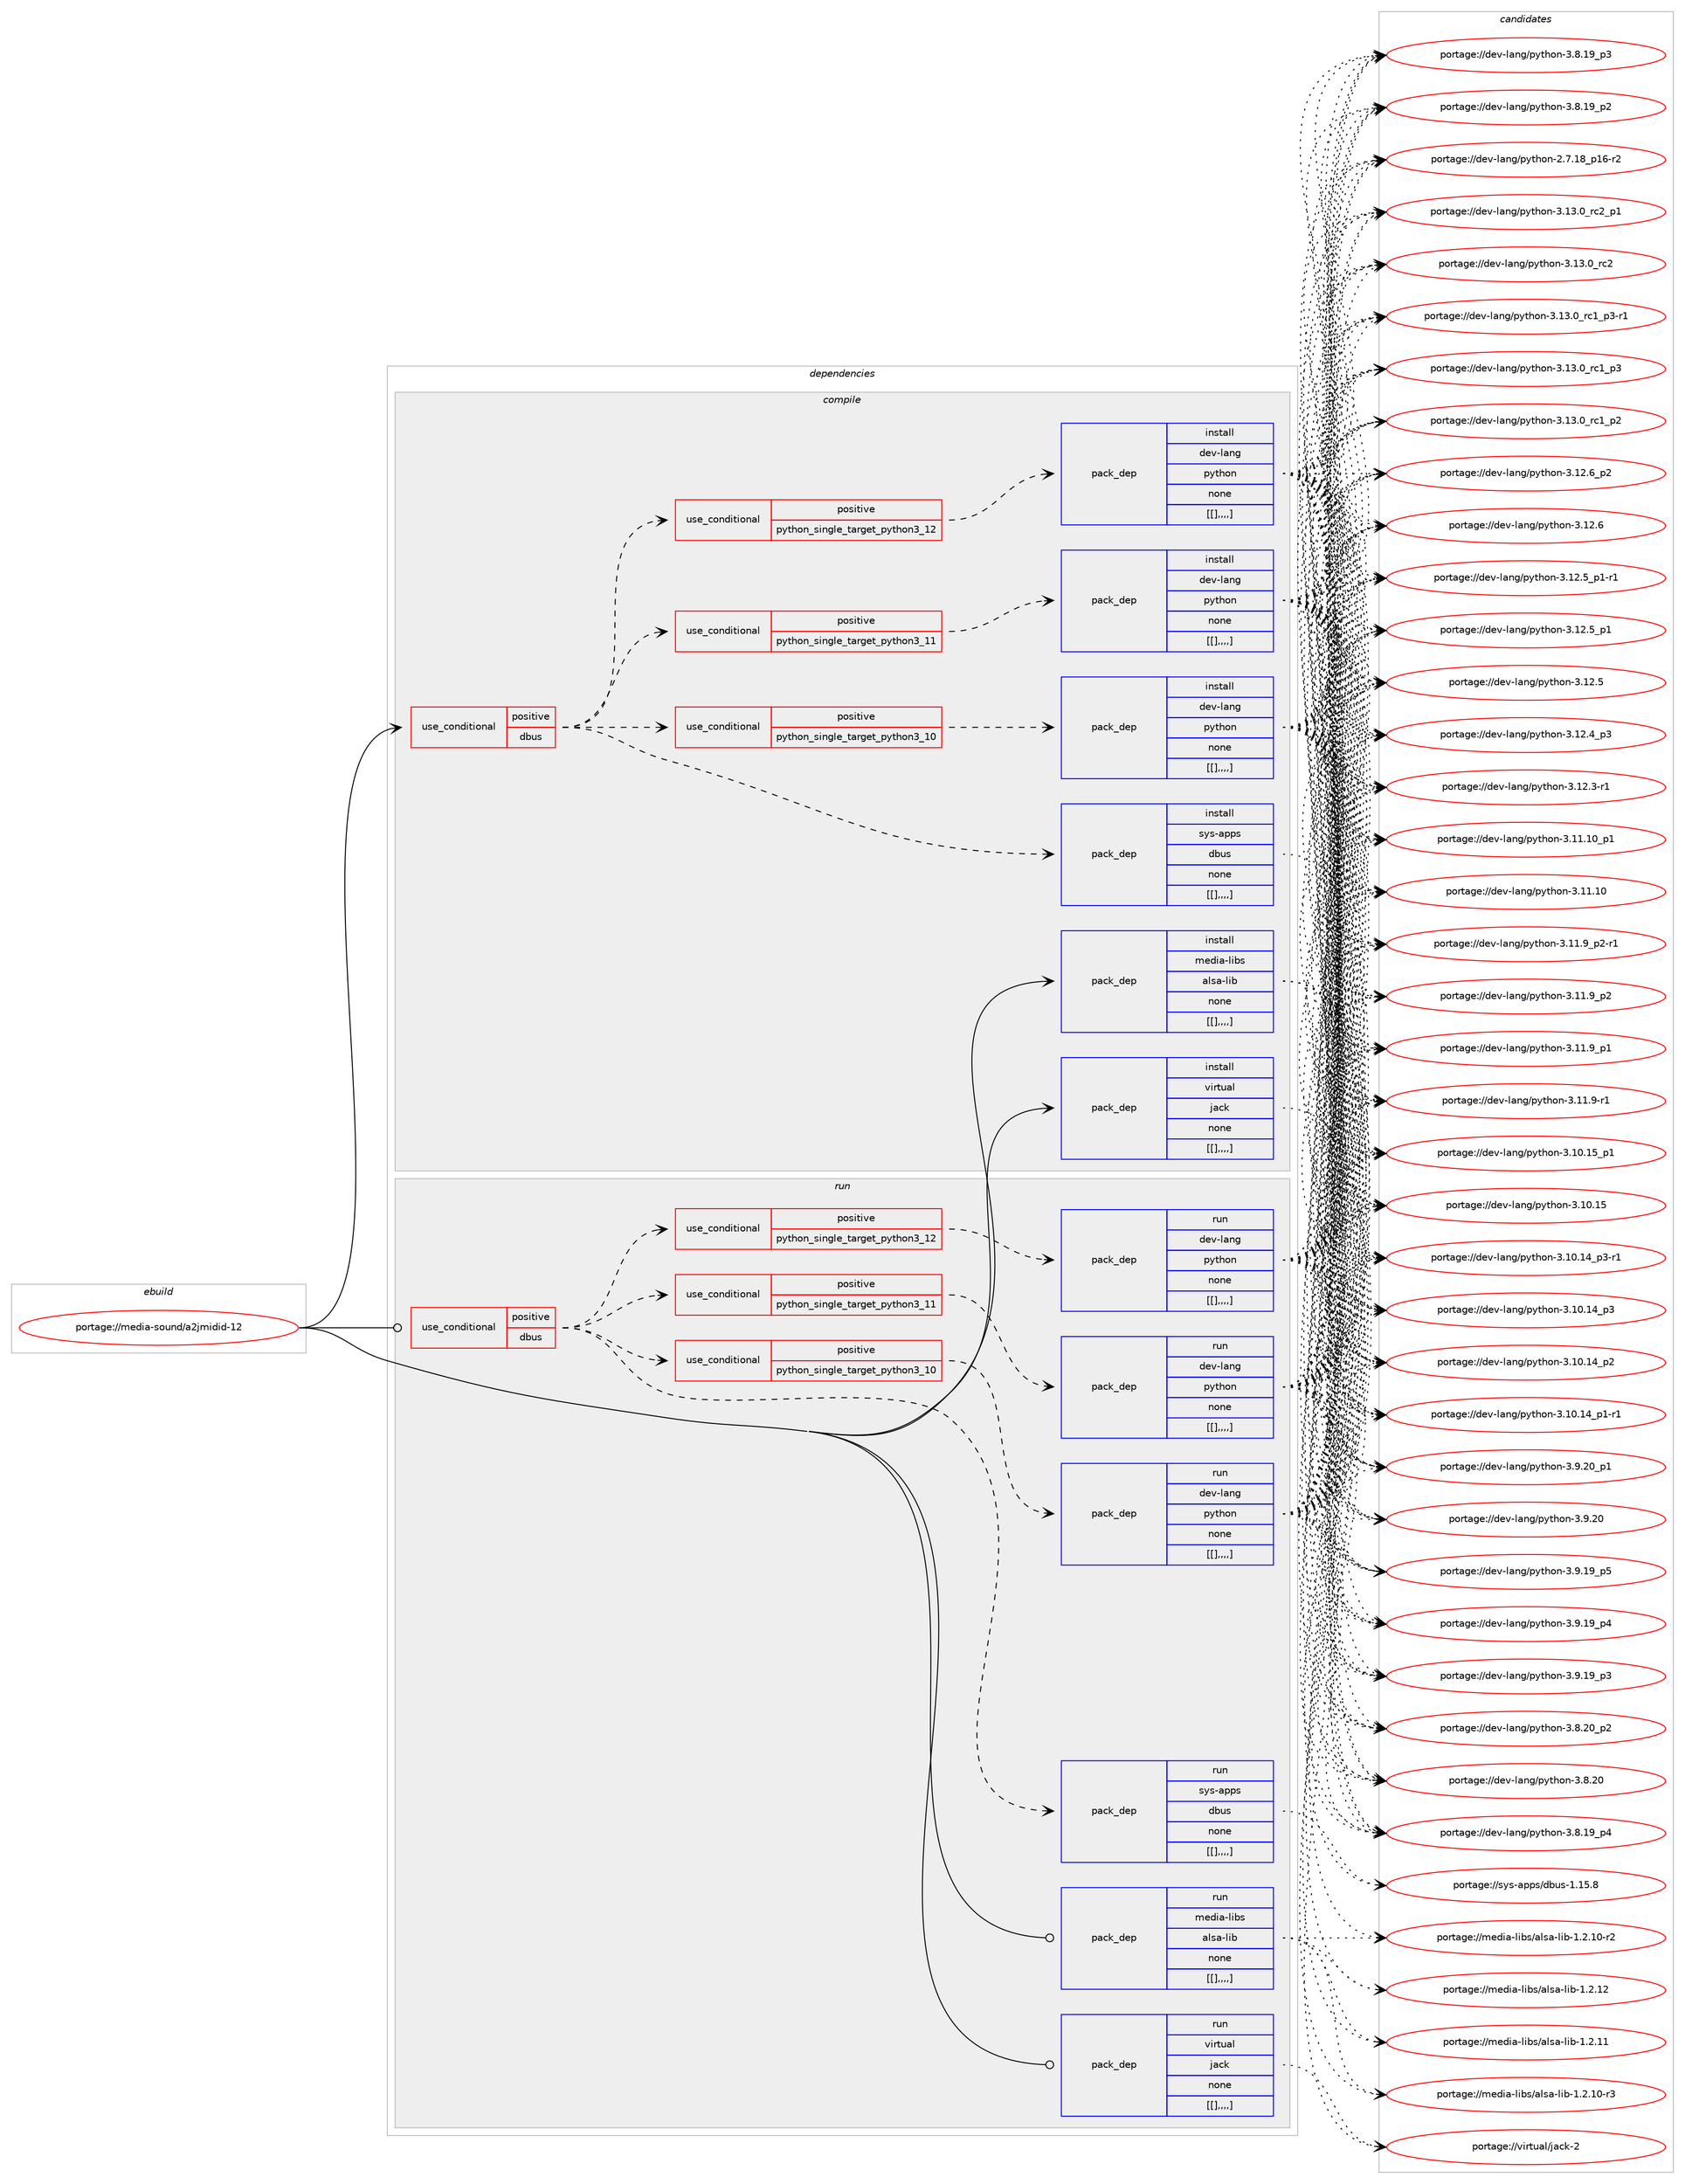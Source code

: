 digraph prolog {

# *************
# Graph options
# *************

newrank=true;
concentrate=true;
compound=true;
graph [rankdir=LR,fontname=Helvetica,fontsize=10,ranksep=1.5];#, ranksep=2.5, nodesep=0.2];
edge  [arrowhead=vee];
node  [fontname=Helvetica,fontsize=10];

# **********
# The ebuild
# **********

subgraph cluster_leftcol {
color=gray;
label=<<i>ebuild</i>>;
id [label="portage://media-sound/a2jmidid-12", color=red, width=4, href="../media-sound/a2jmidid-12.svg"];
}

# ****************
# The dependencies
# ****************

subgraph cluster_midcol {
color=gray;
label=<<i>dependencies</i>>;
subgraph cluster_compile {
fillcolor="#eeeeee";
style=filled;
label=<<i>compile</i>>;
subgraph cond82493 {
dependency321956 [label=<<TABLE BORDER="0" CELLBORDER="1" CELLSPACING="0" CELLPADDING="4"><TR><TD ROWSPAN="3" CELLPADDING="10">use_conditional</TD></TR><TR><TD>positive</TD></TR><TR><TD>dbus</TD></TR></TABLE>>, shape=none, color=red];
subgraph pack236998 {
dependency321957 [label=<<TABLE BORDER="0" CELLBORDER="1" CELLSPACING="0" CELLPADDING="4" WIDTH="220"><TR><TD ROWSPAN="6" CELLPADDING="30">pack_dep</TD></TR><TR><TD WIDTH="110">install</TD></TR><TR><TD>sys-apps</TD></TR><TR><TD>dbus</TD></TR><TR><TD>none</TD></TR><TR><TD>[[],,,,]</TD></TR></TABLE>>, shape=none, color=blue];
}
dependency321956:e -> dependency321957:w [weight=20,style="dashed",arrowhead="vee"];
subgraph cond82494 {
dependency321958 [label=<<TABLE BORDER="0" CELLBORDER="1" CELLSPACING="0" CELLPADDING="4"><TR><TD ROWSPAN="3" CELLPADDING="10">use_conditional</TD></TR><TR><TD>positive</TD></TR><TR><TD>python_single_target_python3_10</TD></TR></TABLE>>, shape=none, color=red];
subgraph pack236999 {
dependency321959 [label=<<TABLE BORDER="0" CELLBORDER="1" CELLSPACING="0" CELLPADDING="4" WIDTH="220"><TR><TD ROWSPAN="6" CELLPADDING="30">pack_dep</TD></TR><TR><TD WIDTH="110">install</TD></TR><TR><TD>dev-lang</TD></TR><TR><TD>python</TD></TR><TR><TD>none</TD></TR><TR><TD>[[],,,,]</TD></TR></TABLE>>, shape=none, color=blue];
}
dependency321958:e -> dependency321959:w [weight=20,style="dashed",arrowhead="vee"];
}
dependency321956:e -> dependency321958:w [weight=20,style="dashed",arrowhead="vee"];
subgraph cond82495 {
dependency321960 [label=<<TABLE BORDER="0" CELLBORDER="1" CELLSPACING="0" CELLPADDING="4"><TR><TD ROWSPAN="3" CELLPADDING="10">use_conditional</TD></TR><TR><TD>positive</TD></TR><TR><TD>python_single_target_python3_11</TD></TR></TABLE>>, shape=none, color=red];
subgraph pack237000 {
dependency321961 [label=<<TABLE BORDER="0" CELLBORDER="1" CELLSPACING="0" CELLPADDING="4" WIDTH="220"><TR><TD ROWSPAN="6" CELLPADDING="30">pack_dep</TD></TR><TR><TD WIDTH="110">install</TD></TR><TR><TD>dev-lang</TD></TR><TR><TD>python</TD></TR><TR><TD>none</TD></TR><TR><TD>[[],,,,]</TD></TR></TABLE>>, shape=none, color=blue];
}
dependency321960:e -> dependency321961:w [weight=20,style="dashed",arrowhead="vee"];
}
dependency321956:e -> dependency321960:w [weight=20,style="dashed",arrowhead="vee"];
subgraph cond82496 {
dependency321962 [label=<<TABLE BORDER="0" CELLBORDER="1" CELLSPACING="0" CELLPADDING="4"><TR><TD ROWSPAN="3" CELLPADDING="10">use_conditional</TD></TR><TR><TD>positive</TD></TR><TR><TD>python_single_target_python3_12</TD></TR></TABLE>>, shape=none, color=red];
subgraph pack237001 {
dependency321963 [label=<<TABLE BORDER="0" CELLBORDER="1" CELLSPACING="0" CELLPADDING="4" WIDTH="220"><TR><TD ROWSPAN="6" CELLPADDING="30">pack_dep</TD></TR><TR><TD WIDTH="110">install</TD></TR><TR><TD>dev-lang</TD></TR><TR><TD>python</TD></TR><TR><TD>none</TD></TR><TR><TD>[[],,,,]</TD></TR></TABLE>>, shape=none, color=blue];
}
dependency321962:e -> dependency321963:w [weight=20,style="dashed",arrowhead="vee"];
}
dependency321956:e -> dependency321962:w [weight=20,style="dashed",arrowhead="vee"];
}
id:e -> dependency321956:w [weight=20,style="solid",arrowhead="vee"];
subgraph pack237002 {
dependency321964 [label=<<TABLE BORDER="0" CELLBORDER="1" CELLSPACING="0" CELLPADDING="4" WIDTH="220"><TR><TD ROWSPAN="6" CELLPADDING="30">pack_dep</TD></TR><TR><TD WIDTH="110">install</TD></TR><TR><TD>media-libs</TD></TR><TR><TD>alsa-lib</TD></TR><TR><TD>none</TD></TR><TR><TD>[[],,,,]</TD></TR></TABLE>>, shape=none, color=blue];
}
id:e -> dependency321964:w [weight=20,style="solid",arrowhead="vee"];
subgraph pack237003 {
dependency321965 [label=<<TABLE BORDER="0" CELLBORDER="1" CELLSPACING="0" CELLPADDING="4" WIDTH="220"><TR><TD ROWSPAN="6" CELLPADDING="30">pack_dep</TD></TR><TR><TD WIDTH="110">install</TD></TR><TR><TD>virtual</TD></TR><TR><TD>jack</TD></TR><TR><TD>none</TD></TR><TR><TD>[[],,,,]</TD></TR></TABLE>>, shape=none, color=blue];
}
id:e -> dependency321965:w [weight=20,style="solid",arrowhead="vee"];
}
subgraph cluster_compileandrun {
fillcolor="#eeeeee";
style=filled;
label=<<i>compile and run</i>>;
}
subgraph cluster_run {
fillcolor="#eeeeee";
style=filled;
label=<<i>run</i>>;
subgraph cond82497 {
dependency321966 [label=<<TABLE BORDER="0" CELLBORDER="1" CELLSPACING="0" CELLPADDING="4"><TR><TD ROWSPAN="3" CELLPADDING="10">use_conditional</TD></TR><TR><TD>positive</TD></TR><TR><TD>dbus</TD></TR></TABLE>>, shape=none, color=red];
subgraph pack237004 {
dependency321967 [label=<<TABLE BORDER="0" CELLBORDER="1" CELLSPACING="0" CELLPADDING="4" WIDTH="220"><TR><TD ROWSPAN="6" CELLPADDING="30">pack_dep</TD></TR><TR><TD WIDTH="110">run</TD></TR><TR><TD>sys-apps</TD></TR><TR><TD>dbus</TD></TR><TR><TD>none</TD></TR><TR><TD>[[],,,,]</TD></TR></TABLE>>, shape=none, color=blue];
}
dependency321966:e -> dependency321967:w [weight=20,style="dashed",arrowhead="vee"];
subgraph cond82498 {
dependency321968 [label=<<TABLE BORDER="0" CELLBORDER="1" CELLSPACING="0" CELLPADDING="4"><TR><TD ROWSPAN="3" CELLPADDING="10">use_conditional</TD></TR><TR><TD>positive</TD></TR><TR><TD>python_single_target_python3_10</TD></TR></TABLE>>, shape=none, color=red];
subgraph pack237005 {
dependency321969 [label=<<TABLE BORDER="0" CELLBORDER="1" CELLSPACING="0" CELLPADDING="4" WIDTH="220"><TR><TD ROWSPAN="6" CELLPADDING="30">pack_dep</TD></TR><TR><TD WIDTH="110">run</TD></TR><TR><TD>dev-lang</TD></TR><TR><TD>python</TD></TR><TR><TD>none</TD></TR><TR><TD>[[],,,,]</TD></TR></TABLE>>, shape=none, color=blue];
}
dependency321968:e -> dependency321969:w [weight=20,style="dashed",arrowhead="vee"];
}
dependency321966:e -> dependency321968:w [weight=20,style="dashed",arrowhead="vee"];
subgraph cond82499 {
dependency321970 [label=<<TABLE BORDER="0" CELLBORDER="1" CELLSPACING="0" CELLPADDING="4"><TR><TD ROWSPAN="3" CELLPADDING="10">use_conditional</TD></TR><TR><TD>positive</TD></TR><TR><TD>python_single_target_python3_11</TD></TR></TABLE>>, shape=none, color=red];
subgraph pack237006 {
dependency321971 [label=<<TABLE BORDER="0" CELLBORDER="1" CELLSPACING="0" CELLPADDING="4" WIDTH="220"><TR><TD ROWSPAN="6" CELLPADDING="30">pack_dep</TD></TR><TR><TD WIDTH="110">run</TD></TR><TR><TD>dev-lang</TD></TR><TR><TD>python</TD></TR><TR><TD>none</TD></TR><TR><TD>[[],,,,]</TD></TR></TABLE>>, shape=none, color=blue];
}
dependency321970:e -> dependency321971:w [weight=20,style="dashed",arrowhead="vee"];
}
dependency321966:e -> dependency321970:w [weight=20,style="dashed",arrowhead="vee"];
subgraph cond82500 {
dependency321972 [label=<<TABLE BORDER="0" CELLBORDER="1" CELLSPACING="0" CELLPADDING="4"><TR><TD ROWSPAN="3" CELLPADDING="10">use_conditional</TD></TR><TR><TD>positive</TD></TR><TR><TD>python_single_target_python3_12</TD></TR></TABLE>>, shape=none, color=red];
subgraph pack237007 {
dependency321973 [label=<<TABLE BORDER="0" CELLBORDER="1" CELLSPACING="0" CELLPADDING="4" WIDTH="220"><TR><TD ROWSPAN="6" CELLPADDING="30">pack_dep</TD></TR><TR><TD WIDTH="110">run</TD></TR><TR><TD>dev-lang</TD></TR><TR><TD>python</TD></TR><TR><TD>none</TD></TR><TR><TD>[[],,,,]</TD></TR></TABLE>>, shape=none, color=blue];
}
dependency321972:e -> dependency321973:w [weight=20,style="dashed",arrowhead="vee"];
}
dependency321966:e -> dependency321972:w [weight=20,style="dashed",arrowhead="vee"];
}
id:e -> dependency321966:w [weight=20,style="solid",arrowhead="odot"];
subgraph pack237008 {
dependency321974 [label=<<TABLE BORDER="0" CELLBORDER="1" CELLSPACING="0" CELLPADDING="4" WIDTH="220"><TR><TD ROWSPAN="6" CELLPADDING="30">pack_dep</TD></TR><TR><TD WIDTH="110">run</TD></TR><TR><TD>media-libs</TD></TR><TR><TD>alsa-lib</TD></TR><TR><TD>none</TD></TR><TR><TD>[[],,,,]</TD></TR></TABLE>>, shape=none, color=blue];
}
id:e -> dependency321974:w [weight=20,style="solid",arrowhead="odot"];
subgraph pack237009 {
dependency321975 [label=<<TABLE BORDER="0" CELLBORDER="1" CELLSPACING="0" CELLPADDING="4" WIDTH="220"><TR><TD ROWSPAN="6" CELLPADDING="30">pack_dep</TD></TR><TR><TD WIDTH="110">run</TD></TR><TR><TD>virtual</TD></TR><TR><TD>jack</TD></TR><TR><TD>none</TD></TR><TR><TD>[[],,,,]</TD></TR></TABLE>>, shape=none, color=blue];
}
id:e -> dependency321975:w [weight=20,style="solid",arrowhead="odot"];
}
}

# **************
# The candidates
# **************

subgraph cluster_choices {
rank=same;
color=gray;
label=<<i>candidates</i>>;

subgraph choice236998 {
color=black;
nodesep=1;
choice1151211154597112112115471009811711545494649534656 [label="portage://sys-apps/dbus-1.15.8", color=red, width=4,href="../sys-apps/dbus-1.15.8.svg"];
dependency321957:e -> choice1151211154597112112115471009811711545494649534656:w [style=dotted,weight="100"];
}
subgraph choice236999 {
color=black;
nodesep=1;
choice100101118451089711010347112121116104111110455146495146489511499509511249 [label="portage://dev-lang/python-3.13.0_rc2_p1", color=red, width=4,href="../dev-lang/python-3.13.0_rc2_p1.svg"];
choice10010111845108971101034711212111610411111045514649514648951149950 [label="portage://dev-lang/python-3.13.0_rc2", color=red, width=4,href="../dev-lang/python-3.13.0_rc2.svg"];
choice1001011184510897110103471121211161041111104551464951464895114994995112514511449 [label="portage://dev-lang/python-3.13.0_rc1_p3-r1", color=red, width=4,href="../dev-lang/python-3.13.0_rc1_p3-r1.svg"];
choice100101118451089711010347112121116104111110455146495146489511499499511251 [label="portage://dev-lang/python-3.13.0_rc1_p3", color=red, width=4,href="../dev-lang/python-3.13.0_rc1_p3.svg"];
choice100101118451089711010347112121116104111110455146495146489511499499511250 [label="portage://dev-lang/python-3.13.0_rc1_p2", color=red, width=4,href="../dev-lang/python-3.13.0_rc1_p2.svg"];
choice100101118451089711010347112121116104111110455146495046549511250 [label="portage://dev-lang/python-3.12.6_p2", color=red, width=4,href="../dev-lang/python-3.12.6_p2.svg"];
choice10010111845108971101034711212111610411111045514649504654 [label="portage://dev-lang/python-3.12.6", color=red, width=4,href="../dev-lang/python-3.12.6.svg"];
choice1001011184510897110103471121211161041111104551464950465395112494511449 [label="portage://dev-lang/python-3.12.5_p1-r1", color=red, width=4,href="../dev-lang/python-3.12.5_p1-r1.svg"];
choice100101118451089711010347112121116104111110455146495046539511249 [label="portage://dev-lang/python-3.12.5_p1", color=red, width=4,href="../dev-lang/python-3.12.5_p1.svg"];
choice10010111845108971101034711212111610411111045514649504653 [label="portage://dev-lang/python-3.12.5", color=red, width=4,href="../dev-lang/python-3.12.5.svg"];
choice100101118451089711010347112121116104111110455146495046529511251 [label="portage://dev-lang/python-3.12.4_p3", color=red, width=4,href="../dev-lang/python-3.12.4_p3.svg"];
choice100101118451089711010347112121116104111110455146495046514511449 [label="portage://dev-lang/python-3.12.3-r1", color=red, width=4,href="../dev-lang/python-3.12.3-r1.svg"];
choice10010111845108971101034711212111610411111045514649494649489511249 [label="portage://dev-lang/python-3.11.10_p1", color=red, width=4,href="../dev-lang/python-3.11.10_p1.svg"];
choice1001011184510897110103471121211161041111104551464949464948 [label="portage://dev-lang/python-3.11.10", color=red, width=4,href="../dev-lang/python-3.11.10.svg"];
choice1001011184510897110103471121211161041111104551464949465795112504511449 [label="portage://dev-lang/python-3.11.9_p2-r1", color=red, width=4,href="../dev-lang/python-3.11.9_p2-r1.svg"];
choice100101118451089711010347112121116104111110455146494946579511250 [label="portage://dev-lang/python-3.11.9_p2", color=red, width=4,href="../dev-lang/python-3.11.9_p2.svg"];
choice100101118451089711010347112121116104111110455146494946579511249 [label="portage://dev-lang/python-3.11.9_p1", color=red, width=4,href="../dev-lang/python-3.11.9_p1.svg"];
choice100101118451089711010347112121116104111110455146494946574511449 [label="portage://dev-lang/python-3.11.9-r1", color=red, width=4,href="../dev-lang/python-3.11.9-r1.svg"];
choice10010111845108971101034711212111610411111045514649484649539511249 [label="portage://dev-lang/python-3.10.15_p1", color=red, width=4,href="../dev-lang/python-3.10.15_p1.svg"];
choice1001011184510897110103471121211161041111104551464948464953 [label="portage://dev-lang/python-3.10.15", color=red, width=4,href="../dev-lang/python-3.10.15.svg"];
choice100101118451089711010347112121116104111110455146494846495295112514511449 [label="portage://dev-lang/python-3.10.14_p3-r1", color=red, width=4,href="../dev-lang/python-3.10.14_p3-r1.svg"];
choice10010111845108971101034711212111610411111045514649484649529511251 [label="portage://dev-lang/python-3.10.14_p3", color=red, width=4,href="../dev-lang/python-3.10.14_p3.svg"];
choice10010111845108971101034711212111610411111045514649484649529511250 [label="portage://dev-lang/python-3.10.14_p2", color=red, width=4,href="../dev-lang/python-3.10.14_p2.svg"];
choice100101118451089711010347112121116104111110455146494846495295112494511449 [label="portage://dev-lang/python-3.10.14_p1-r1", color=red, width=4,href="../dev-lang/python-3.10.14_p1-r1.svg"];
choice100101118451089711010347112121116104111110455146574650489511249 [label="portage://dev-lang/python-3.9.20_p1", color=red, width=4,href="../dev-lang/python-3.9.20_p1.svg"];
choice10010111845108971101034711212111610411111045514657465048 [label="portage://dev-lang/python-3.9.20", color=red, width=4,href="../dev-lang/python-3.9.20.svg"];
choice100101118451089711010347112121116104111110455146574649579511253 [label="portage://dev-lang/python-3.9.19_p5", color=red, width=4,href="../dev-lang/python-3.9.19_p5.svg"];
choice100101118451089711010347112121116104111110455146574649579511252 [label="portage://dev-lang/python-3.9.19_p4", color=red, width=4,href="../dev-lang/python-3.9.19_p4.svg"];
choice100101118451089711010347112121116104111110455146574649579511251 [label="portage://dev-lang/python-3.9.19_p3", color=red, width=4,href="../dev-lang/python-3.9.19_p3.svg"];
choice100101118451089711010347112121116104111110455146564650489511250 [label="portage://dev-lang/python-3.8.20_p2", color=red, width=4,href="../dev-lang/python-3.8.20_p2.svg"];
choice10010111845108971101034711212111610411111045514656465048 [label="portage://dev-lang/python-3.8.20", color=red, width=4,href="../dev-lang/python-3.8.20.svg"];
choice100101118451089711010347112121116104111110455146564649579511252 [label="portage://dev-lang/python-3.8.19_p4", color=red, width=4,href="../dev-lang/python-3.8.19_p4.svg"];
choice100101118451089711010347112121116104111110455146564649579511251 [label="portage://dev-lang/python-3.8.19_p3", color=red, width=4,href="../dev-lang/python-3.8.19_p3.svg"];
choice100101118451089711010347112121116104111110455146564649579511250 [label="portage://dev-lang/python-3.8.19_p2", color=red, width=4,href="../dev-lang/python-3.8.19_p2.svg"];
choice100101118451089711010347112121116104111110455046554649569511249544511450 [label="portage://dev-lang/python-2.7.18_p16-r2", color=red, width=4,href="../dev-lang/python-2.7.18_p16-r2.svg"];
dependency321959:e -> choice100101118451089711010347112121116104111110455146495146489511499509511249:w [style=dotted,weight="100"];
dependency321959:e -> choice10010111845108971101034711212111610411111045514649514648951149950:w [style=dotted,weight="100"];
dependency321959:e -> choice1001011184510897110103471121211161041111104551464951464895114994995112514511449:w [style=dotted,weight="100"];
dependency321959:e -> choice100101118451089711010347112121116104111110455146495146489511499499511251:w [style=dotted,weight="100"];
dependency321959:e -> choice100101118451089711010347112121116104111110455146495146489511499499511250:w [style=dotted,weight="100"];
dependency321959:e -> choice100101118451089711010347112121116104111110455146495046549511250:w [style=dotted,weight="100"];
dependency321959:e -> choice10010111845108971101034711212111610411111045514649504654:w [style=dotted,weight="100"];
dependency321959:e -> choice1001011184510897110103471121211161041111104551464950465395112494511449:w [style=dotted,weight="100"];
dependency321959:e -> choice100101118451089711010347112121116104111110455146495046539511249:w [style=dotted,weight="100"];
dependency321959:e -> choice10010111845108971101034711212111610411111045514649504653:w [style=dotted,weight="100"];
dependency321959:e -> choice100101118451089711010347112121116104111110455146495046529511251:w [style=dotted,weight="100"];
dependency321959:e -> choice100101118451089711010347112121116104111110455146495046514511449:w [style=dotted,weight="100"];
dependency321959:e -> choice10010111845108971101034711212111610411111045514649494649489511249:w [style=dotted,weight="100"];
dependency321959:e -> choice1001011184510897110103471121211161041111104551464949464948:w [style=dotted,weight="100"];
dependency321959:e -> choice1001011184510897110103471121211161041111104551464949465795112504511449:w [style=dotted,weight="100"];
dependency321959:e -> choice100101118451089711010347112121116104111110455146494946579511250:w [style=dotted,weight="100"];
dependency321959:e -> choice100101118451089711010347112121116104111110455146494946579511249:w [style=dotted,weight="100"];
dependency321959:e -> choice100101118451089711010347112121116104111110455146494946574511449:w [style=dotted,weight="100"];
dependency321959:e -> choice10010111845108971101034711212111610411111045514649484649539511249:w [style=dotted,weight="100"];
dependency321959:e -> choice1001011184510897110103471121211161041111104551464948464953:w [style=dotted,weight="100"];
dependency321959:e -> choice100101118451089711010347112121116104111110455146494846495295112514511449:w [style=dotted,weight="100"];
dependency321959:e -> choice10010111845108971101034711212111610411111045514649484649529511251:w [style=dotted,weight="100"];
dependency321959:e -> choice10010111845108971101034711212111610411111045514649484649529511250:w [style=dotted,weight="100"];
dependency321959:e -> choice100101118451089711010347112121116104111110455146494846495295112494511449:w [style=dotted,weight="100"];
dependency321959:e -> choice100101118451089711010347112121116104111110455146574650489511249:w [style=dotted,weight="100"];
dependency321959:e -> choice10010111845108971101034711212111610411111045514657465048:w [style=dotted,weight="100"];
dependency321959:e -> choice100101118451089711010347112121116104111110455146574649579511253:w [style=dotted,weight="100"];
dependency321959:e -> choice100101118451089711010347112121116104111110455146574649579511252:w [style=dotted,weight="100"];
dependency321959:e -> choice100101118451089711010347112121116104111110455146574649579511251:w [style=dotted,weight="100"];
dependency321959:e -> choice100101118451089711010347112121116104111110455146564650489511250:w [style=dotted,weight="100"];
dependency321959:e -> choice10010111845108971101034711212111610411111045514656465048:w [style=dotted,weight="100"];
dependency321959:e -> choice100101118451089711010347112121116104111110455146564649579511252:w [style=dotted,weight="100"];
dependency321959:e -> choice100101118451089711010347112121116104111110455146564649579511251:w [style=dotted,weight="100"];
dependency321959:e -> choice100101118451089711010347112121116104111110455146564649579511250:w [style=dotted,weight="100"];
dependency321959:e -> choice100101118451089711010347112121116104111110455046554649569511249544511450:w [style=dotted,weight="100"];
}
subgraph choice237000 {
color=black;
nodesep=1;
choice100101118451089711010347112121116104111110455146495146489511499509511249 [label="portage://dev-lang/python-3.13.0_rc2_p1", color=red, width=4,href="../dev-lang/python-3.13.0_rc2_p1.svg"];
choice10010111845108971101034711212111610411111045514649514648951149950 [label="portage://dev-lang/python-3.13.0_rc2", color=red, width=4,href="../dev-lang/python-3.13.0_rc2.svg"];
choice1001011184510897110103471121211161041111104551464951464895114994995112514511449 [label="portage://dev-lang/python-3.13.0_rc1_p3-r1", color=red, width=4,href="../dev-lang/python-3.13.0_rc1_p3-r1.svg"];
choice100101118451089711010347112121116104111110455146495146489511499499511251 [label="portage://dev-lang/python-3.13.0_rc1_p3", color=red, width=4,href="../dev-lang/python-3.13.0_rc1_p3.svg"];
choice100101118451089711010347112121116104111110455146495146489511499499511250 [label="portage://dev-lang/python-3.13.0_rc1_p2", color=red, width=4,href="../dev-lang/python-3.13.0_rc1_p2.svg"];
choice100101118451089711010347112121116104111110455146495046549511250 [label="portage://dev-lang/python-3.12.6_p2", color=red, width=4,href="../dev-lang/python-3.12.6_p2.svg"];
choice10010111845108971101034711212111610411111045514649504654 [label="portage://dev-lang/python-3.12.6", color=red, width=4,href="../dev-lang/python-3.12.6.svg"];
choice1001011184510897110103471121211161041111104551464950465395112494511449 [label="portage://dev-lang/python-3.12.5_p1-r1", color=red, width=4,href="../dev-lang/python-3.12.5_p1-r1.svg"];
choice100101118451089711010347112121116104111110455146495046539511249 [label="portage://dev-lang/python-3.12.5_p1", color=red, width=4,href="../dev-lang/python-3.12.5_p1.svg"];
choice10010111845108971101034711212111610411111045514649504653 [label="portage://dev-lang/python-3.12.5", color=red, width=4,href="../dev-lang/python-3.12.5.svg"];
choice100101118451089711010347112121116104111110455146495046529511251 [label="portage://dev-lang/python-3.12.4_p3", color=red, width=4,href="../dev-lang/python-3.12.4_p3.svg"];
choice100101118451089711010347112121116104111110455146495046514511449 [label="portage://dev-lang/python-3.12.3-r1", color=red, width=4,href="../dev-lang/python-3.12.3-r1.svg"];
choice10010111845108971101034711212111610411111045514649494649489511249 [label="portage://dev-lang/python-3.11.10_p1", color=red, width=4,href="../dev-lang/python-3.11.10_p1.svg"];
choice1001011184510897110103471121211161041111104551464949464948 [label="portage://dev-lang/python-3.11.10", color=red, width=4,href="../dev-lang/python-3.11.10.svg"];
choice1001011184510897110103471121211161041111104551464949465795112504511449 [label="portage://dev-lang/python-3.11.9_p2-r1", color=red, width=4,href="../dev-lang/python-3.11.9_p2-r1.svg"];
choice100101118451089711010347112121116104111110455146494946579511250 [label="portage://dev-lang/python-3.11.9_p2", color=red, width=4,href="../dev-lang/python-3.11.9_p2.svg"];
choice100101118451089711010347112121116104111110455146494946579511249 [label="portage://dev-lang/python-3.11.9_p1", color=red, width=4,href="../dev-lang/python-3.11.9_p1.svg"];
choice100101118451089711010347112121116104111110455146494946574511449 [label="portage://dev-lang/python-3.11.9-r1", color=red, width=4,href="../dev-lang/python-3.11.9-r1.svg"];
choice10010111845108971101034711212111610411111045514649484649539511249 [label="portage://dev-lang/python-3.10.15_p1", color=red, width=4,href="../dev-lang/python-3.10.15_p1.svg"];
choice1001011184510897110103471121211161041111104551464948464953 [label="portage://dev-lang/python-3.10.15", color=red, width=4,href="../dev-lang/python-3.10.15.svg"];
choice100101118451089711010347112121116104111110455146494846495295112514511449 [label="portage://dev-lang/python-3.10.14_p3-r1", color=red, width=4,href="../dev-lang/python-3.10.14_p3-r1.svg"];
choice10010111845108971101034711212111610411111045514649484649529511251 [label="portage://dev-lang/python-3.10.14_p3", color=red, width=4,href="../dev-lang/python-3.10.14_p3.svg"];
choice10010111845108971101034711212111610411111045514649484649529511250 [label="portage://dev-lang/python-3.10.14_p2", color=red, width=4,href="../dev-lang/python-3.10.14_p2.svg"];
choice100101118451089711010347112121116104111110455146494846495295112494511449 [label="portage://dev-lang/python-3.10.14_p1-r1", color=red, width=4,href="../dev-lang/python-3.10.14_p1-r1.svg"];
choice100101118451089711010347112121116104111110455146574650489511249 [label="portage://dev-lang/python-3.9.20_p1", color=red, width=4,href="../dev-lang/python-3.9.20_p1.svg"];
choice10010111845108971101034711212111610411111045514657465048 [label="portage://dev-lang/python-3.9.20", color=red, width=4,href="../dev-lang/python-3.9.20.svg"];
choice100101118451089711010347112121116104111110455146574649579511253 [label="portage://dev-lang/python-3.9.19_p5", color=red, width=4,href="../dev-lang/python-3.9.19_p5.svg"];
choice100101118451089711010347112121116104111110455146574649579511252 [label="portage://dev-lang/python-3.9.19_p4", color=red, width=4,href="../dev-lang/python-3.9.19_p4.svg"];
choice100101118451089711010347112121116104111110455146574649579511251 [label="portage://dev-lang/python-3.9.19_p3", color=red, width=4,href="../dev-lang/python-3.9.19_p3.svg"];
choice100101118451089711010347112121116104111110455146564650489511250 [label="portage://dev-lang/python-3.8.20_p2", color=red, width=4,href="../dev-lang/python-3.8.20_p2.svg"];
choice10010111845108971101034711212111610411111045514656465048 [label="portage://dev-lang/python-3.8.20", color=red, width=4,href="../dev-lang/python-3.8.20.svg"];
choice100101118451089711010347112121116104111110455146564649579511252 [label="portage://dev-lang/python-3.8.19_p4", color=red, width=4,href="../dev-lang/python-3.8.19_p4.svg"];
choice100101118451089711010347112121116104111110455146564649579511251 [label="portage://dev-lang/python-3.8.19_p3", color=red, width=4,href="../dev-lang/python-3.8.19_p3.svg"];
choice100101118451089711010347112121116104111110455146564649579511250 [label="portage://dev-lang/python-3.8.19_p2", color=red, width=4,href="../dev-lang/python-3.8.19_p2.svg"];
choice100101118451089711010347112121116104111110455046554649569511249544511450 [label="portage://dev-lang/python-2.7.18_p16-r2", color=red, width=4,href="../dev-lang/python-2.7.18_p16-r2.svg"];
dependency321961:e -> choice100101118451089711010347112121116104111110455146495146489511499509511249:w [style=dotted,weight="100"];
dependency321961:e -> choice10010111845108971101034711212111610411111045514649514648951149950:w [style=dotted,weight="100"];
dependency321961:e -> choice1001011184510897110103471121211161041111104551464951464895114994995112514511449:w [style=dotted,weight="100"];
dependency321961:e -> choice100101118451089711010347112121116104111110455146495146489511499499511251:w [style=dotted,weight="100"];
dependency321961:e -> choice100101118451089711010347112121116104111110455146495146489511499499511250:w [style=dotted,weight="100"];
dependency321961:e -> choice100101118451089711010347112121116104111110455146495046549511250:w [style=dotted,weight="100"];
dependency321961:e -> choice10010111845108971101034711212111610411111045514649504654:w [style=dotted,weight="100"];
dependency321961:e -> choice1001011184510897110103471121211161041111104551464950465395112494511449:w [style=dotted,weight="100"];
dependency321961:e -> choice100101118451089711010347112121116104111110455146495046539511249:w [style=dotted,weight="100"];
dependency321961:e -> choice10010111845108971101034711212111610411111045514649504653:w [style=dotted,weight="100"];
dependency321961:e -> choice100101118451089711010347112121116104111110455146495046529511251:w [style=dotted,weight="100"];
dependency321961:e -> choice100101118451089711010347112121116104111110455146495046514511449:w [style=dotted,weight="100"];
dependency321961:e -> choice10010111845108971101034711212111610411111045514649494649489511249:w [style=dotted,weight="100"];
dependency321961:e -> choice1001011184510897110103471121211161041111104551464949464948:w [style=dotted,weight="100"];
dependency321961:e -> choice1001011184510897110103471121211161041111104551464949465795112504511449:w [style=dotted,weight="100"];
dependency321961:e -> choice100101118451089711010347112121116104111110455146494946579511250:w [style=dotted,weight="100"];
dependency321961:e -> choice100101118451089711010347112121116104111110455146494946579511249:w [style=dotted,weight="100"];
dependency321961:e -> choice100101118451089711010347112121116104111110455146494946574511449:w [style=dotted,weight="100"];
dependency321961:e -> choice10010111845108971101034711212111610411111045514649484649539511249:w [style=dotted,weight="100"];
dependency321961:e -> choice1001011184510897110103471121211161041111104551464948464953:w [style=dotted,weight="100"];
dependency321961:e -> choice100101118451089711010347112121116104111110455146494846495295112514511449:w [style=dotted,weight="100"];
dependency321961:e -> choice10010111845108971101034711212111610411111045514649484649529511251:w [style=dotted,weight="100"];
dependency321961:e -> choice10010111845108971101034711212111610411111045514649484649529511250:w [style=dotted,weight="100"];
dependency321961:e -> choice100101118451089711010347112121116104111110455146494846495295112494511449:w [style=dotted,weight="100"];
dependency321961:e -> choice100101118451089711010347112121116104111110455146574650489511249:w [style=dotted,weight="100"];
dependency321961:e -> choice10010111845108971101034711212111610411111045514657465048:w [style=dotted,weight="100"];
dependency321961:e -> choice100101118451089711010347112121116104111110455146574649579511253:w [style=dotted,weight="100"];
dependency321961:e -> choice100101118451089711010347112121116104111110455146574649579511252:w [style=dotted,weight="100"];
dependency321961:e -> choice100101118451089711010347112121116104111110455146574649579511251:w [style=dotted,weight="100"];
dependency321961:e -> choice100101118451089711010347112121116104111110455146564650489511250:w [style=dotted,weight="100"];
dependency321961:e -> choice10010111845108971101034711212111610411111045514656465048:w [style=dotted,weight="100"];
dependency321961:e -> choice100101118451089711010347112121116104111110455146564649579511252:w [style=dotted,weight="100"];
dependency321961:e -> choice100101118451089711010347112121116104111110455146564649579511251:w [style=dotted,weight="100"];
dependency321961:e -> choice100101118451089711010347112121116104111110455146564649579511250:w [style=dotted,weight="100"];
dependency321961:e -> choice100101118451089711010347112121116104111110455046554649569511249544511450:w [style=dotted,weight="100"];
}
subgraph choice237001 {
color=black;
nodesep=1;
choice100101118451089711010347112121116104111110455146495146489511499509511249 [label="portage://dev-lang/python-3.13.0_rc2_p1", color=red, width=4,href="../dev-lang/python-3.13.0_rc2_p1.svg"];
choice10010111845108971101034711212111610411111045514649514648951149950 [label="portage://dev-lang/python-3.13.0_rc2", color=red, width=4,href="../dev-lang/python-3.13.0_rc2.svg"];
choice1001011184510897110103471121211161041111104551464951464895114994995112514511449 [label="portage://dev-lang/python-3.13.0_rc1_p3-r1", color=red, width=4,href="../dev-lang/python-3.13.0_rc1_p3-r1.svg"];
choice100101118451089711010347112121116104111110455146495146489511499499511251 [label="portage://dev-lang/python-3.13.0_rc1_p3", color=red, width=4,href="../dev-lang/python-3.13.0_rc1_p3.svg"];
choice100101118451089711010347112121116104111110455146495146489511499499511250 [label="portage://dev-lang/python-3.13.0_rc1_p2", color=red, width=4,href="../dev-lang/python-3.13.0_rc1_p2.svg"];
choice100101118451089711010347112121116104111110455146495046549511250 [label="portage://dev-lang/python-3.12.6_p2", color=red, width=4,href="../dev-lang/python-3.12.6_p2.svg"];
choice10010111845108971101034711212111610411111045514649504654 [label="portage://dev-lang/python-3.12.6", color=red, width=4,href="../dev-lang/python-3.12.6.svg"];
choice1001011184510897110103471121211161041111104551464950465395112494511449 [label="portage://dev-lang/python-3.12.5_p1-r1", color=red, width=4,href="../dev-lang/python-3.12.5_p1-r1.svg"];
choice100101118451089711010347112121116104111110455146495046539511249 [label="portage://dev-lang/python-3.12.5_p1", color=red, width=4,href="../dev-lang/python-3.12.5_p1.svg"];
choice10010111845108971101034711212111610411111045514649504653 [label="portage://dev-lang/python-3.12.5", color=red, width=4,href="../dev-lang/python-3.12.5.svg"];
choice100101118451089711010347112121116104111110455146495046529511251 [label="portage://dev-lang/python-3.12.4_p3", color=red, width=4,href="../dev-lang/python-3.12.4_p3.svg"];
choice100101118451089711010347112121116104111110455146495046514511449 [label="portage://dev-lang/python-3.12.3-r1", color=red, width=4,href="../dev-lang/python-3.12.3-r1.svg"];
choice10010111845108971101034711212111610411111045514649494649489511249 [label="portage://dev-lang/python-3.11.10_p1", color=red, width=4,href="../dev-lang/python-3.11.10_p1.svg"];
choice1001011184510897110103471121211161041111104551464949464948 [label="portage://dev-lang/python-3.11.10", color=red, width=4,href="../dev-lang/python-3.11.10.svg"];
choice1001011184510897110103471121211161041111104551464949465795112504511449 [label="portage://dev-lang/python-3.11.9_p2-r1", color=red, width=4,href="../dev-lang/python-3.11.9_p2-r1.svg"];
choice100101118451089711010347112121116104111110455146494946579511250 [label="portage://dev-lang/python-3.11.9_p2", color=red, width=4,href="../dev-lang/python-3.11.9_p2.svg"];
choice100101118451089711010347112121116104111110455146494946579511249 [label="portage://dev-lang/python-3.11.9_p1", color=red, width=4,href="../dev-lang/python-3.11.9_p1.svg"];
choice100101118451089711010347112121116104111110455146494946574511449 [label="portage://dev-lang/python-3.11.9-r1", color=red, width=4,href="../dev-lang/python-3.11.9-r1.svg"];
choice10010111845108971101034711212111610411111045514649484649539511249 [label="portage://dev-lang/python-3.10.15_p1", color=red, width=4,href="../dev-lang/python-3.10.15_p1.svg"];
choice1001011184510897110103471121211161041111104551464948464953 [label="portage://dev-lang/python-3.10.15", color=red, width=4,href="../dev-lang/python-3.10.15.svg"];
choice100101118451089711010347112121116104111110455146494846495295112514511449 [label="portage://dev-lang/python-3.10.14_p3-r1", color=red, width=4,href="../dev-lang/python-3.10.14_p3-r1.svg"];
choice10010111845108971101034711212111610411111045514649484649529511251 [label="portage://dev-lang/python-3.10.14_p3", color=red, width=4,href="../dev-lang/python-3.10.14_p3.svg"];
choice10010111845108971101034711212111610411111045514649484649529511250 [label="portage://dev-lang/python-3.10.14_p2", color=red, width=4,href="../dev-lang/python-3.10.14_p2.svg"];
choice100101118451089711010347112121116104111110455146494846495295112494511449 [label="portage://dev-lang/python-3.10.14_p1-r1", color=red, width=4,href="../dev-lang/python-3.10.14_p1-r1.svg"];
choice100101118451089711010347112121116104111110455146574650489511249 [label="portage://dev-lang/python-3.9.20_p1", color=red, width=4,href="../dev-lang/python-3.9.20_p1.svg"];
choice10010111845108971101034711212111610411111045514657465048 [label="portage://dev-lang/python-3.9.20", color=red, width=4,href="../dev-lang/python-3.9.20.svg"];
choice100101118451089711010347112121116104111110455146574649579511253 [label="portage://dev-lang/python-3.9.19_p5", color=red, width=4,href="../dev-lang/python-3.9.19_p5.svg"];
choice100101118451089711010347112121116104111110455146574649579511252 [label="portage://dev-lang/python-3.9.19_p4", color=red, width=4,href="../dev-lang/python-3.9.19_p4.svg"];
choice100101118451089711010347112121116104111110455146574649579511251 [label="portage://dev-lang/python-3.9.19_p3", color=red, width=4,href="../dev-lang/python-3.9.19_p3.svg"];
choice100101118451089711010347112121116104111110455146564650489511250 [label="portage://dev-lang/python-3.8.20_p2", color=red, width=4,href="../dev-lang/python-3.8.20_p2.svg"];
choice10010111845108971101034711212111610411111045514656465048 [label="portage://dev-lang/python-3.8.20", color=red, width=4,href="../dev-lang/python-3.8.20.svg"];
choice100101118451089711010347112121116104111110455146564649579511252 [label="portage://dev-lang/python-3.8.19_p4", color=red, width=4,href="../dev-lang/python-3.8.19_p4.svg"];
choice100101118451089711010347112121116104111110455146564649579511251 [label="portage://dev-lang/python-3.8.19_p3", color=red, width=4,href="../dev-lang/python-3.8.19_p3.svg"];
choice100101118451089711010347112121116104111110455146564649579511250 [label="portage://dev-lang/python-3.8.19_p2", color=red, width=4,href="../dev-lang/python-3.8.19_p2.svg"];
choice100101118451089711010347112121116104111110455046554649569511249544511450 [label="portage://dev-lang/python-2.7.18_p16-r2", color=red, width=4,href="../dev-lang/python-2.7.18_p16-r2.svg"];
dependency321963:e -> choice100101118451089711010347112121116104111110455146495146489511499509511249:w [style=dotted,weight="100"];
dependency321963:e -> choice10010111845108971101034711212111610411111045514649514648951149950:w [style=dotted,weight="100"];
dependency321963:e -> choice1001011184510897110103471121211161041111104551464951464895114994995112514511449:w [style=dotted,weight="100"];
dependency321963:e -> choice100101118451089711010347112121116104111110455146495146489511499499511251:w [style=dotted,weight="100"];
dependency321963:e -> choice100101118451089711010347112121116104111110455146495146489511499499511250:w [style=dotted,weight="100"];
dependency321963:e -> choice100101118451089711010347112121116104111110455146495046549511250:w [style=dotted,weight="100"];
dependency321963:e -> choice10010111845108971101034711212111610411111045514649504654:w [style=dotted,weight="100"];
dependency321963:e -> choice1001011184510897110103471121211161041111104551464950465395112494511449:w [style=dotted,weight="100"];
dependency321963:e -> choice100101118451089711010347112121116104111110455146495046539511249:w [style=dotted,weight="100"];
dependency321963:e -> choice10010111845108971101034711212111610411111045514649504653:w [style=dotted,weight="100"];
dependency321963:e -> choice100101118451089711010347112121116104111110455146495046529511251:w [style=dotted,weight="100"];
dependency321963:e -> choice100101118451089711010347112121116104111110455146495046514511449:w [style=dotted,weight="100"];
dependency321963:e -> choice10010111845108971101034711212111610411111045514649494649489511249:w [style=dotted,weight="100"];
dependency321963:e -> choice1001011184510897110103471121211161041111104551464949464948:w [style=dotted,weight="100"];
dependency321963:e -> choice1001011184510897110103471121211161041111104551464949465795112504511449:w [style=dotted,weight="100"];
dependency321963:e -> choice100101118451089711010347112121116104111110455146494946579511250:w [style=dotted,weight="100"];
dependency321963:e -> choice100101118451089711010347112121116104111110455146494946579511249:w [style=dotted,weight="100"];
dependency321963:e -> choice100101118451089711010347112121116104111110455146494946574511449:w [style=dotted,weight="100"];
dependency321963:e -> choice10010111845108971101034711212111610411111045514649484649539511249:w [style=dotted,weight="100"];
dependency321963:e -> choice1001011184510897110103471121211161041111104551464948464953:w [style=dotted,weight="100"];
dependency321963:e -> choice100101118451089711010347112121116104111110455146494846495295112514511449:w [style=dotted,weight="100"];
dependency321963:e -> choice10010111845108971101034711212111610411111045514649484649529511251:w [style=dotted,weight="100"];
dependency321963:e -> choice10010111845108971101034711212111610411111045514649484649529511250:w [style=dotted,weight="100"];
dependency321963:e -> choice100101118451089711010347112121116104111110455146494846495295112494511449:w [style=dotted,weight="100"];
dependency321963:e -> choice100101118451089711010347112121116104111110455146574650489511249:w [style=dotted,weight="100"];
dependency321963:e -> choice10010111845108971101034711212111610411111045514657465048:w [style=dotted,weight="100"];
dependency321963:e -> choice100101118451089711010347112121116104111110455146574649579511253:w [style=dotted,weight="100"];
dependency321963:e -> choice100101118451089711010347112121116104111110455146574649579511252:w [style=dotted,weight="100"];
dependency321963:e -> choice100101118451089711010347112121116104111110455146574649579511251:w [style=dotted,weight="100"];
dependency321963:e -> choice100101118451089711010347112121116104111110455146564650489511250:w [style=dotted,weight="100"];
dependency321963:e -> choice10010111845108971101034711212111610411111045514656465048:w [style=dotted,weight="100"];
dependency321963:e -> choice100101118451089711010347112121116104111110455146564649579511252:w [style=dotted,weight="100"];
dependency321963:e -> choice100101118451089711010347112121116104111110455146564649579511251:w [style=dotted,weight="100"];
dependency321963:e -> choice100101118451089711010347112121116104111110455146564649579511250:w [style=dotted,weight="100"];
dependency321963:e -> choice100101118451089711010347112121116104111110455046554649569511249544511450:w [style=dotted,weight="100"];
}
subgraph choice237002 {
color=black;
nodesep=1;
choice109101100105974510810598115479710811597451081059845494650464950 [label="portage://media-libs/alsa-lib-1.2.12", color=red, width=4,href="../media-libs/alsa-lib-1.2.12.svg"];
choice109101100105974510810598115479710811597451081059845494650464949 [label="portage://media-libs/alsa-lib-1.2.11", color=red, width=4,href="../media-libs/alsa-lib-1.2.11.svg"];
choice1091011001059745108105981154797108115974510810598454946504649484511451 [label="portage://media-libs/alsa-lib-1.2.10-r3", color=red, width=4,href="../media-libs/alsa-lib-1.2.10-r3.svg"];
choice1091011001059745108105981154797108115974510810598454946504649484511450 [label="portage://media-libs/alsa-lib-1.2.10-r2", color=red, width=4,href="../media-libs/alsa-lib-1.2.10-r2.svg"];
dependency321964:e -> choice109101100105974510810598115479710811597451081059845494650464950:w [style=dotted,weight="100"];
dependency321964:e -> choice109101100105974510810598115479710811597451081059845494650464949:w [style=dotted,weight="100"];
dependency321964:e -> choice1091011001059745108105981154797108115974510810598454946504649484511451:w [style=dotted,weight="100"];
dependency321964:e -> choice1091011001059745108105981154797108115974510810598454946504649484511450:w [style=dotted,weight="100"];
}
subgraph choice237003 {
color=black;
nodesep=1;
choice118105114116117971084710697991074550 [label="portage://virtual/jack-2", color=red, width=4,href="../virtual/jack-2.svg"];
dependency321965:e -> choice118105114116117971084710697991074550:w [style=dotted,weight="100"];
}
subgraph choice237004 {
color=black;
nodesep=1;
choice1151211154597112112115471009811711545494649534656 [label="portage://sys-apps/dbus-1.15.8", color=red, width=4,href="../sys-apps/dbus-1.15.8.svg"];
dependency321967:e -> choice1151211154597112112115471009811711545494649534656:w [style=dotted,weight="100"];
}
subgraph choice237005 {
color=black;
nodesep=1;
choice100101118451089711010347112121116104111110455146495146489511499509511249 [label="portage://dev-lang/python-3.13.0_rc2_p1", color=red, width=4,href="../dev-lang/python-3.13.0_rc2_p1.svg"];
choice10010111845108971101034711212111610411111045514649514648951149950 [label="portage://dev-lang/python-3.13.0_rc2", color=red, width=4,href="../dev-lang/python-3.13.0_rc2.svg"];
choice1001011184510897110103471121211161041111104551464951464895114994995112514511449 [label="portage://dev-lang/python-3.13.0_rc1_p3-r1", color=red, width=4,href="../dev-lang/python-3.13.0_rc1_p3-r1.svg"];
choice100101118451089711010347112121116104111110455146495146489511499499511251 [label="portage://dev-lang/python-3.13.0_rc1_p3", color=red, width=4,href="../dev-lang/python-3.13.0_rc1_p3.svg"];
choice100101118451089711010347112121116104111110455146495146489511499499511250 [label="portage://dev-lang/python-3.13.0_rc1_p2", color=red, width=4,href="../dev-lang/python-3.13.0_rc1_p2.svg"];
choice100101118451089711010347112121116104111110455146495046549511250 [label="portage://dev-lang/python-3.12.6_p2", color=red, width=4,href="../dev-lang/python-3.12.6_p2.svg"];
choice10010111845108971101034711212111610411111045514649504654 [label="portage://dev-lang/python-3.12.6", color=red, width=4,href="../dev-lang/python-3.12.6.svg"];
choice1001011184510897110103471121211161041111104551464950465395112494511449 [label="portage://dev-lang/python-3.12.5_p1-r1", color=red, width=4,href="../dev-lang/python-3.12.5_p1-r1.svg"];
choice100101118451089711010347112121116104111110455146495046539511249 [label="portage://dev-lang/python-3.12.5_p1", color=red, width=4,href="../dev-lang/python-3.12.5_p1.svg"];
choice10010111845108971101034711212111610411111045514649504653 [label="portage://dev-lang/python-3.12.5", color=red, width=4,href="../dev-lang/python-3.12.5.svg"];
choice100101118451089711010347112121116104111110455146495046529511251 [label="portage://dev-lang/python-3.12.4_p3", color=red, width=4,href="../dev-lang/python-3.12.4_p3.svg"];
choice100101118451089711010347112121116104111110455146495046514511449 [label="portage://dev-lang/python-3.12.3-r1", color=red, width=4,href="../dev-lang/python-3.12.3-r1.svg"];
choice10010111845108971101034711212111610411111045514649494649489511249 [label="portage://dev-lang/python-3.11.10_p1", color=red, width=4,href="../dev-lang/python-3.11.10_p1.svg"];
choice1001011184510897110103471121211161041111104551464949464948 [label="portage://dev-lang/python-3.11.10", color=red, width=4,href="../dev-lang/python-3.11.10.svg"];
choice1001011184510897110103471121211161041111104551464949465795112504511449 [label="portage://dev-lang/python-3.11.9_p2-r1", color=red, width=4,href="../dev-lang/python-3.11.9_p2-r1.svg"];
choice100101118451089711010347112121116104111110455146494946579511250 [label="portage://dev-lang/python-3.11.9_p2", color=red, width=4,href="../dev-lang/python-3.11.9_p2.svg"];
choice100101118451089711010347112121116104111110455146494946579511249 [label="portage://dev-lang/python-3.11.9_p1", color=red, width=4,href="../dev-lang/python-3.11.9_p1.svg"];
choice100101118451089711010347112121116104111110455146494946574511449 [label="portage://dev-lang/python-3.11.9-r1", color=red, width=4,href="../dev-lang/python-3.11.9-r1.svg"];
choice10010111845108971101034711212111610411111045514649484649539511249 [label="portage://dev-lang/python-3.10.15_p1", color=red, width=4,href="../dev-lang/python-3.10.15_p1.svg"];
choice1001011184510897110103471121211161041111104551464948464953 [label="portage://dev-lang/python-3.10.15", color=red, width=4,href="../dev-lang/python-3.10.15.svg"];
choice100101118451089711010347112121116104111110455146494846495295112514511449 [label="portage://dev-lang/python-3.10.14_p3-r1", color=red, width=4,href="../dev-lang/python-3.10.14_p3-r1.svg"];
choice10010111845108971101034711212111610411111045514649484649529511251 [label="portage://dev-lang/python-3.10.14_p3", color=red, width=4,href="../dev-lang/python-3.10.14_p3.svg"];
choice10010111845108971101034711212111610411111045514649484649529511250 [label="portage://dev-lang/python-3.10.14_p2", color=red, width=4,href="../dev-lang/python-3.10.14_p2.svg"];
choice100101118451089711010347112121116104111110455146494846495295112494511449 [label="portage://dev-lang/python-3.10.14_p1-r1", color=red, width=4,href="../dev-lang/python-3.10.14_p1-r1.svg"];
choice100101118451089711010347112121116104111110455146574650489511249 [label="portage://dev-lang/python-3.9.20_p1", color=red, width=4,href="../dev-lang/python-3.9.20_p1.svg"];
choice10010111845108971101034711212111610411111045514657465048 [label="portage://dev-lang/python-3.9.20", color=red, width=4,href="../dev-lang/python-3.9.20.svg"];
choice100101118451089711010347112121116104111110455146574649579511253 [label="portage://dev-lang/python-3.9.19_p5", color=red, width=4,href="../dev-lang/python-3.9.19_p5.svg"];
choice100101118451089711010347112121116104111110455146574649579511252 [label="portage://dev-lang/python-3.9.19_p4", color=red, width=4,href="../dev-lang/python-3.9.19_p4.svg"];
choice100101118451089711010347112121116104111110455146574649579511251 [label="portage://dev-lang/python-3.9.19_p3", color=red, width=4,href="../dev-lang/python-3.9.19_p3.svg"];
choice100101118451089711010347112121116104111110455146564650489511250 [label="portage://dev-lang/python-3.8.20_p2", color=red, width=4,href="../dev-lang/python-3.8.20_p2.svg"];
choice10010111845108971101034711212111610411111045514656465048 [label="portage://dev-lang/python-3.8.20", color=red, width=4,href="../dev-lang/python-3.8.20.svg"];
choice100101118451089711010347112121116104111110455146564649579511252 [label="portage://dev-lang/python-3.8.19_p4", color=red, width=4,href="../dev-lang/python-3.8.19_p4.svg"];
choice100101118451089711010347112121116104111110455146564649579511251 [label="portage://dev-lang/python-3.8.19_p3", color=red, width=4,href="../dev-lang/python-3.8.19_p3.svg"];
choice100101118451089711010347112121116104111110455146564649579511250 [label="portage://dev-lang/python-3.8.19_p2", color=red, width=4,href="../dev-lang/python-3.8.19_p2.svg"];
choice100101118451089711010347112121116104111110455046554649569511249544511450 [label="portage://dev-lang/python-2.7.18_p16-r2", color=red, width=4,href="../dev-lang/python-2.7.18_p16-r2.svg"];
dependency321969:e -> choice100101118451089711010347112121116104111110455146495146489511499509511249:w [style=dotted,weight="100"];
dependency321969:e -> choice10010111845108971101034711212111610411111045514649514648951149950:w [style=dotted,weight="100"];
dependency321969:e -> choice1001011184510897110103471121211161041111104551464951464895114994995112514511449:w [style=dotted,weight="100"];
dependency321969:e -> choice100101118451089711010347112121116104111110455146495146489511499499511251:w [style=dotted,weight="100"];
dependency321969:e -> choice100101118451089711010347112121116104111110455146495146489511499499511250:w [style=dotted,weight="100"];
dependency321969:e -> choice100101118451089711010347112121116104111110455146495046549511250:w [style=dotted,weight="100"];
dependency321969:e -> choice10010111845108971101034711212111610411111045514649504654:w [style=dotted,weight="100"];
dependency321969:e -> choice1001011184510897110103471121211161041111104551464950465395112494511449:w [style=dotted,weight="100"];
dependency321969:e -> choice100101118451089711010347112121116104111110455146495046539511249:w [style=dotted,weight="100"];
dependency321969:e -> choice10010111845108971101034711212111610411111045514649504653:w [style=dotted,weight="100"];
dependency321969:e -> choice100101118451089711010347112121116104111110455146495046529511251:w [style=dotted,weight="100"];
dependency321969:e -> choice100101118451089711010347112121116104111110455146495046514511449:w [style=dotted,weight="100"];
dependency321969:e -> choice10010111845108971101034711212111610411111045514649494649489511249:w [style=dotted,weight="100"];
dependency321969:e -> choice1001011184510897110103471121211161041111104551464949464948:w [style=dotted,weight="100"];
dependency321969:e -> choice1001011184510897110103471121211161041111104551464949465795112504511449:w [style=dotted,weight="100"];
dependency321969:e -> choice100101118451089711010347112121116104111110455146494946579511250:w [style=dotted,weight="100"];
dependency321969:e -> choice100101118451089711010347112121116104111110455146494946579511249:w [style=dotted,weight="100"];
dependency321969:e -> choice100101118451089711010347112121116104111110455146494946574511449:w [style=dotted,weight="100"];
dependency321969:e -> choice10010111845108971101034711212111610411111045514649484649539511249:w [style=dotted,weight="100"];
dependency321969:e -> choice1001011184510897110103471121211161041111104551464948464953:w [style=dotted,weight="100"];
dependency321969:e -> choice100101118451089711010347112121116104111110455146494846495295112514511449:w [style=dotted,weight="100"];
dependency321969:e -> choice10010111845108971101034711212111610411111045514649484649529511251:w [style=dotted,weight="100"];
dependency321969:e -> choice10010111845108971101034711212111610411111045514649484649529511250:w [style=dotted,weight="100"];
dependency321969:e -> choice100101118451089711010347112121116104111110455146494846495295112494511449:w [style=dotted,weight="100"];
dependency321969:e -> choice100101118451089711010347112121116104111110455146574650489511249:w [style=dotted,weight="100"];
dependency321969:e -> choice10010111845108971101034711212111610411111045514657465048:w [style=dotted,weight="100"];
dependency321969:e -> choice100101118451089711010347112121116104111110455146574649579511253:w [style=dotted,weight="100"];
dependency321969:e -> choice100101118451089711010347112121116104111110455146574649579511252:w [style=dotted,weight="100"];
dependency321969:e -> choice100101118451089711010347112121116104111110455146574649579511251:w [style=dotted,weight="100"];
dependency321969:e -> choice100101118451089711010347112121116104111110455146564650489511250:w [style=dotted,weight="100"];
dependency321969:e -> choice10010111845108971101034711212111610411111045514656465048:w [style=dotted,weight="100"];
dependency321969:e -> choice100101118451089711010347112121116104111110455146564649579511252:w [style=dotted,weight="100"];
dependency321969:e -> choice100101118451089711010347112121116104111110455146564649579511251:w [style=dotted,weight="100"];
dependency321969:e -> choice100101118451089711010347112121116104111110455146564649579511250:w [style=dotted,weight="100"];
dependency321969:e -> choice100101118451089711010347112121116104111110455046554649569511249544511450:w [style=dotted,weight="100"];
}
subgraph choice237006 {
color=black;
nodesep=1;
choice100101118451089711010347112121116104111110455146495146489511499509511249 [label="portage://dev-lang/python-3.13.0_rc2_p1", color=red, width=4,href="../dev-lang/python-3.13.0_rc2_p1.svg"];
choice10010111845108971101034711212111610411111045514649514648951149950 [label="portage://dev-lang/python-3.13.0_rc2", color=red, width=4,href="../dev-lang/python-3.13.0_rc2.svg"];
choice1001011184510897110103471121211161041111104551464951464895114994995112514511449 [label="portage://dev-lang/python-3.13.0_rc1_p3-r1", color=red, width=4,href="../dev-lang/python-3.13.0_rc1_p3-r1.svg"];
choice100101118451089711010347112121116104111110455146495146489511499499511251 [label="portage://dev-lang/python-3.13.0_rc1_p3", color=red, width=4,href="../dev-lang/python-3.13.0_rc1_p3.svg"];
choice100101118451089711010347112121116104111110455146495146489511499499511250 [label="portage://dev-lang/python-3.13.0_rc1_p2", color=red, width=4,href="../dev-lang/python-3.13.0_rc1_p2.svg"];
choice100101118451089711010347112121116104111110455146495046549511250 [label="portage://dev-lang/python-3.12.6_p2", color=red, width=4,href="../dev-lang/python-3.12.6_p2.svg"];
choice10010111845108971101034711212111610411111045514649504654 [label="portage://dev-lang/python-3.12.6", color=red, width=4,href="../dev-lang/python-3.12.6.svg"];
choice1001011184510897110103471121211161041111104551464950465395112494511449 [label="portage://dev-lang/python-3.12.5_p1-r1", color=red, width=4,href="../dev-lang/python-3.12.5_p1-r1.svg"];
choice100101118451089711010347112121116104111110455146495046539511249 [label="portage://dev-lang/python-3.12.5_p1", color=red, width=4,href="../dev-lang/python-3.12.5_p1.svg"];
choice10010111845108971101034711212111610411111045514649504653 [label="portage://dev-lang/python-3.12.5", color=red, width=4,href="../dev-lang/python-3.12.5.svg"];
choice100101118451089711010347112121116104111110455146495046529511251 [label="portage://dev-lang/python-3.12.4_p3", color=red, width=4,href="../dev-lang/python-3.12.4_p3.svg"];
choice100101118451089711010347112121116104111110455146495046514511449 [label="portage://dev-lang/python-3.12.3-r1", color=red, width=4,href="../dev-lang/python-3.12.3-r1.svg"];
choice10010111845108971101034711212111610411111045514649494649489511249 [label="portage://dev-lang/python-3.11.10_p1", color=red, width=4,href="../dev-lang/python-3.11.10_p1.svg"];
choice1001011184510897110103471121211161041111104551464949464948 [label="portage://dev-lang/python-3.11.10", color=red, width=4,href="../dev-lang/python-3.11.10.svg"];
choice1001011184510897110103471121211161041111104551464949465795112504511449 [label="portage://dev-lang/python-3.11.9_p2-r1", color=red, width=4,href="../dev-lang/python-3.11.9_p2-r1.svg"];
choice100101118451089711010347112121116104111110455146494946579511250 [label="portage://dev-lang/python-3.11.9_p2", color=red, width=4,href="../dev-lang/python-3.11.9_p2.svg"];
choice100101118451089711010347112121116104111110455146494946579511249 [label="portage://dev-lang/python-3.11.9_p1", color=red, width=4,href="../dev-lang/python-3.11.9_p1.svg"];
choice100101118451089711010347112121116104111110455146494946574511449 [label="portage://dev-lang/python-3.11.9-r1", color=red, width=4,href="../dev-lang/python-3.11.9-r1.svg"];
choice10010111845108971101034711212111610411111045514649484649539511249 [label="portage://dev-lang/python-3.10.15_p1", color=red, width=4,href="../dev-lang/python-3.10.15_p1.svg"];
choice1001011184510897110103471121211161041111104551464948464953 [label="portage://dev-lang/python-3.10.15", color=red, width=4,href="../dev-lang/python-3.10.15.svg"];
choice100101118451089711010347112121116104111110455146494846495295112514511449 [label="portage://dev-lang/python-3.10.14_p3-r1", color=red, width=4,href="../dev-lang/python-3.10.14_p3-r1.svg"];
choice10010111845108971101034711212111610411111045514649484649529511251 [label="portage://dev-lang/python-3.10.14_p3", color=red, width=4,href="../dev-lang/python-3.10.14_p3.svg"];
choice10010111845108971101034711212111610411111045514649484649529511250 [label="portage://dev-lang/python-3.10.14_p2", color=red, width=4,href="../dev-lang/python-3.10.14_p2.svg"];
choice100101118451089711010347112121116104111110455146494846495295112494511449 [label="portage://dev-lang/python-3.10.14_p1-r1", color=red, width=4,href="../dev-lang/python-3.10.14_p1-r1.svg"];
choice100101118451089711010347112121116104111110455146574650489511249 [label="portage://dev-lang/python-3.9.20_p1", color=red, width=4,href="../dev-lang/python-3.9.20_p1.svg"];
choice10010111845108971101034711212111610411111045514657465048 [label="portage://dev-lang/python-3.9.20", color=red, width=4,href="../dev-lang/python-3.9.20.svg"];
choice100101118451089711010347112121116104111110455146574649579511253 [label="portage://dev-lang/python-3.9.19_p5", color=red, width=4,href="../dev-lang/python-3.9.19_p5.svg"];
choice100101118451089711010347112121116104111110455146574649579511252 [label="portage://dev-lang/python-3.9.19_p4", color=red, width=4,href="../dev-lang/python-3.9.19_p4.svg"];
choice100101118451089711010347112121116104111110455146574649579511251 [label="portage://dev-lang/python-3.9.19_p3", color=red, width=4,href="../dev-lang/python-3.9.19_p3.svg"];
choice100101118451089711010347112121116104111110455146564650489511250 [label="portage://dev-lang/python-3.8.20_p2", color=red, width=4,href="../dev-lang/python-3.8.20_p2.svg"];
choice10010111845108971101034711212111610411111045514656465048 [label="portage://dev-lang/python-3.8.20", color=red, width=4,href="../dev-lang/python-3.8.20.svg"];
choice100101118451089711010347112121116104111110455146564649579511252 [label="portage://dev-lang/python-3.8.19_p4", color=red, width=4,href="../dev-lang/python-3.8.19_p4.svg"];
choice100101118451089711010347112121116104111110455146564649579511251 [label="portage://dev-lang/python-3.8.19_p3", color=red, width=4,href="../dev-lang/python-3.8.19_p3.svg"];
choice100101118451089711010347112121116104111110455146564649579511250 [label="portage://dev-lang/python-3.8.19_p2", color=red, width=4,href="../dev-lang/python-3.8.19_p2.svg"];
choice100101118451089711010347112121116104111110455046554649569511249544511450 [label="portage://dev-lang/python-2.7.18_p16-r2", color=red, width=4,href="../dev-lang/python-2.7.18_p16-r2.svg"];
dependency321971:e -> choice100101118451089711010347112121116104111110455146495146489511499509511249:w [style=dotted,weight="100"];
dependency321971:e -> choice10010111845108971101034711212111610411111045514649514648951149950:w [style=dotted,weight="100"];
dependency321971:e -> choice1001011184510897110103471121211161041111104551464951464895114994995112514511449:w [style=dotted,weight="100"];
dependency321971:e -> choice100101118451089711010347112121116104111110455146495146489511499499511251:w [style=dotted,weight="100"];
dependency321971:e -> choice100101118451089711010347112121116104111110455146495146489511499499511250:w [style=dotted,weight="100"];
dependency321971:e -> choice100101118451089711010347112121116104111110455146495046549511250:w [style=dotted,weight="100"];
dependency321971:e -> choice10010111845108971101034711212111610411111045514649504654:w [style=dotted,weight="100"];
dependency321971:e -> choice1001011184510897110103471121211161041111104551464950465395112494511449:w [style=dotted,weight="100"];
dependency321971:e -> choice100101118451089711010347112121116104111110455146495046539511249:w [style=dotted,weight="100"];
dependency321971:e -> choice10010111845108971101034711212111610411111045514649504653:w [style=dotted,weight="100"];
dependency321971:e -> choice100101118451089711010347112121116104111110455146495046529511251:w [style=dotted,weight="100"];
dependency321971:e -> choice100101118451089711010347112121116104111110455146495046514511449:w [style=dotted,weight="100"];
dependency321971:e -> choice10010111845108971101034711212111610411111045514649494649489511249:w [style=dotted,weight="100"];
dependency321971:e -> choice1001011184510897110103471121211161041111104551464949464948:w [style=dotted,weight="100"];
dependency321971:e -> choice1001011184510897110103471121211161041111104551464949465795112504511449:w [style=dotted,weight="100"];
dependency321971:e -> choice100101118451089711010347112121116104111110455146494946579511250:w [style=dotted,weight="100"];
dependency321971:e -> choice100101118451089711010347112121116104111110455146494946579511249:w [style=dotted,weight="100"];
dependency321971:e -> choice100101118451089711010347112121116104111110455146494946574511449:w [style=dotted,weight="100"];
dependency321971:e -> choice10010111845108971101034711212111610411111045514649484649539511249:w [style=dotted,weight="100"];
dependency321971:e -> choice1001011184510897110103471121211161041111104551464948464953:w [style=dotted,weight="100"];
dependency321971:e -> choice100101118451089711010347112121116104111110455146494846495295112514511449:w [style=dotted,weight="100"];
dependency321971:e -> choice10010111845108971101034711212111610411111045514649484649529511251:w [style=dotted,weight="100"];
dependency321971:e -> choice10010111845108971101034711212111610411111045514649484649529511250:w [style=dotted,weight="100"];
dependency321971:e -> choice100101118451089711010347112121116104111110455146494846495295112494511449:w [style=dotted,weight="100"];
dependency321971:e -> choice100101118451089711010347112121116104111110455146574650489511249:w [style=dotted,weight="100"];
dependency321971:e -> choice10010111845108971101034711212111610411111045514657465048:w [style=dotted,weight="100"];
dependency321971:e -> choice100101118451089711010347112121116104111110455146574649579511253:w [style=dotted,weight="100"];
dependency321971:e -> choice100101118451089711010347112121116104111110455146574649579511252:w [style=dotted,weight="100"];
dependency321971:e -> choice100101118451089711010347112121116104111110455146574649579511251:w [style=dotted,weight="100"];
dependency321971:e -> choice100101118451089711010347112121116104111110455146564650489511250:w [style=dotted,weight="100"];
dependency321971:e -> choice10010111845108971101034711212111610411111045514656465048:w [style=dotted,weight="100"];
dependency321971:e -> choice100101118451089711010347112121116104111110455146564649579511252:w [style=dotted,weight="100"];
dependency321971:e -> choice100101118451089711010347112121116104111110455146564649579511251:w [style=dotted,weight="100"];
dependency321971:e -> choice100101118451089711010347112121116104111110455146564649579511250:w [style=dotted,weight="100"];
dependency321971:e -> choice100101118451089711010347112121116104111110455046554649569511249544511450:w [style=dotted,weight="100"];
}
subgraph choice237007 {
color=black;
nodesep=1;
choice100101118451089711010347112121116104111110455146495146489511499509511249 [label="portage://dev-lang/python-3.13.0_rc2_p1", color=red, width=4,href="../dev-lang/python-3.13.0_rc2_p1.svg"];
choice10010111845108971101034711212111610411111045514649514648951149950 [label="portage://dev-lang/python-3.13.0_rc2", color=red, width=4,href="../dev-lang/python-3.13.0_rc2.svg"];
choice1001011184510897110103471121211161041111104551464951464895114994995112514511449 [label="portage://dev-lang/python-3.13.0_rc1_p3-r1", color=red, width=4,href="../dev-lang/python-3.13.0_rc1_p3-r1.svg"];
choice100101118451089711010347112121116104111110455146495146489511499499511251 [label="portage://dev-lang/python-3.13.0_rc1_p3", color=red, width=4,href="../dev-lang/python-3.13.0_rc1_p3.svg"];
choice100101118451089711010347112121116104111110455146495146489511499499511250 [label="portage://dev-lang/python-3.13.0_rc1_p2", color=red, width=4,href="../dev-lang/python-3.13.0_rc1_p2.svg"];
choice100101118451089711010347112121116104111110455146495046549511250 [label="portage://dev-lang/python-3.12.6_p2", color=red, width=4,href="../dev-lang/python-3.12.6_p2.svg"];
choice10010111845108971101034711212111610411111045514649504654 [label="portage://dev-lang/python-3.12.6", color=red, width=4,href="../dev-lang/python-3.12.6.svg"];
choice1001011184510897110103471121211161041111104551464950465395112494511449 [label="portage://dev-lang/python-3.12.5_p1-r1", color=red, width=4,href="../dev-lang/python-3.12.5_p1-r1.svg"];
choice100101118451089711010347112121116104111110455146495046539511249 [label="portage://dev-lang/python-3.12.5_p1", color=red, width=4,href="../dev-lang/python-3.12.5_p1.svg"];
choice10010111845108971101034711212111610411111045514649504653 [label="portage://dev-lang/python-3.12.5", color=red, width=4,href="../dev-lang/python-3.12.5.svg"];
choice100101118451089711010347112121116104111110455146495046529511251 [label="portage://dev-lang/python-3.12.4_p3", color=red, width=4,href="../dev-lang/python-3.12.4_p3.svg"];
choice100101118451089711010347112121116104111110455146495046514511449 [label="portage://dev-lang/python-3.12.3-r1", color=red, width=4,href="../dev-lang/python-3.12.3-r1.svg"];
choice10010111845108971101034711212111610411111045514649494649489511249 [label="portage://dev-lang/python-3.11.10_p1", color=red, width=4,href="../dev-lang/python-3.11.10_p1.svg"];
choice1001011184510897110103471121211161041111104551464949464948 [label="portage://dev-lang/python-3.11.10", color=red, width=4,href="../dev-lang/python-3.11.10.svg"];
choice1001011184510897110103471121211161041111104551464949465795112504511449 [label="portage://dev-lang/python-3.11.9_p2-r1", color=red, width=4,href="../dev-lang/python-3.11.9_p2-r1.svg"];
choice100101118451089711010347112121116104111110455146494946579511250 [label="portage://dev-lang/python-3.11.9_p2", color=red, width=4,href="../dev-lang/python-3.11.9_p2.svg"];
choice100101118451089711010347112121116104111110455146494946579511249 [label="portage://dev-lang/python-3.11.9_p1", color=red, width=4,href="../dev-lang/python-3.11.9_p1.svg"];
choice100101118451089711010347112121116104111110455146494946574511449 [label="portage://dev-lang/python-3.11.9-r1", color=red, width=4,href="../dev-lang/python-3.11.9-r1.svg"];
choice10010111845108971101034711212111610411111045514649484649539511249 [label="portage://dev-lang/python-3.10.15_p1", color=red, width=4,href="../dev-lang/python-3.10.15_p1.svg"];
choice1001011184510897110103471121211161041111104551464948464953 [label="portage://dev-lang/python-3.10.15", color=red, width=4,href="../dev-lang/python-3.10.15.svg"];
choice100101118451089711010347112121116104111110455146494846495295112514511449 [label="portage://dev-lang/python-3.10.14_p3-r1", color=red, width=4,href="../dev-lang/python-3.10.14_p3-r1.svg"];
choice10010111845108971101034711212111610411111045514649484649529511251 [label="portage://dev-lang/python-3.10.14_p3", color=red, width=4,href="../dev-lang/python-3.10.14_p3.svg"];
choice10010111845108971101034711212111610411111045514649484649529511250 [label="portage://dev-lang/python-3.10.14_p2", color=red, width=4,href="../dev-lang/python-3.10.14_p2.svg"];
choice100101118451089711010347112121116104111110455146494846495295112494511449 [label="portage://dev-lang/python-3.10.14_p1-r1", color=red, width=4,href="../dev-lang/python-3.10.14_p1-r1.svg"];
choice100101118451089711010347112121116104111110455146574650489511249 [label="portage://dev-lang/python-3.9.20_p1", color=red, width=4,href="../dev-lang/python-3.9.20_p1.svg"];
choice10010111845108971101034711212111610411111045514657465048 [label="portage://dev-lang/python-3.9.20", color=red, width=4,href="../dev-lang/python-3.9.20.svg"];
choice100101118451089711010347112121116104111110455146574649579511253 [label="portage://dev-lang/python-3.9.19_p5", color=red, width=4,href="../dev-lang/python-3.9.19_p5.svg"];
choice100101118451089711010347112121116104111110455146574649579511252 [label="portage://dev-lang/python-3.9.19_p4", color=red, width=4,href="../dev-lang/python-3.9.19_p4.svg"];
choice100101118451089711010347112121116104111110455146574649579511251 [label="portage://dev-lang/python-3.9.19_p3", color=red, width=4,href="../dev-lang/python-3.9.19_p3.svg"];
choice100101118451089711010347112121116104111110455146564650489511250 [label="portage://dev-lang/python-3.8.20_p2", color=red, width=4,href="../dev-lang/python-3.8.20_p2.svg"];
choice10010111845108971101034711212111610411111045514656465048 [label="portage://dev-lang/python-3.8.20", color=red, width=4,href="../dev-lang/python-3.8.20.svg"];
choice100101118451089711010347112121116104111110455146564649579511252 [label="portage://dev-lang/python-3.8.19_p4", color=red, width=4,href="../dev-lang/python-3.8.19_p4.svg"];
choice100101118451089711010347112121116104111110455146564649579511251 [label="portage://dev-lang/python-3.8.19_p3", color=red, width=4,href="../dev-lang/python-3.8.19_p3.svg"];
choice100101118451089711010347112121116104111110455146564649579511250 [label="portage://dev-lang/python-3.8.19_p2", color=red, width=4,href="../dev-lang/python-3.8.19_p2.svg"];
choice100101118451089711010347112121116104111110455046554649569511249544511450 [label="portage://dev-lang/python-2.7.18_p16-r2", color=red, width=4,href="../dev-lang/python-2.7.18_p16-r2.svg"];
dependency321973:e -> choice100101118451089711010347112121116104111110455146495146489511499509511249:w [style=dotted,weight="100"];
dependency321973:e -> choice10010111845108971101034711212111610411111045514649514648951149950:w [style=dotted,weight="100"];
dependency321973:e -> choice1001011184510897110103471121211161041111104551464951464895114994995112514511449:w [style=dotted,weight="100"];
dependency321973:e -> choice100101118451089711010347112121116104111110455146495146489511499499511251:w [style=dotted,weight="100"];
dependency321973:e -> choice100101118451089711010347112121116104111110455146495146489511499499511250:w [style=dotted,weight="100"];
dependency321973:e -> choice100101118451089711010347112121116104111110455146495046549511250:w [style=dotted,weight="100"];
dependency321973:e -> choice10010111845108971101034711212111610411111045514649504654:w [style=dotted,weight="100"];
dependency321973:e -> choice1001011184510897110103471121211161041111104551464950465395112494511449:w [style=dotted,weight="100"];
dependency321973:e -> choice100101118451089711010347112121116104111110455146495046539511249:w [style=dotted,weight="100"];
dependency321973:e -> choice10010111845108971101034711212111610411111045514649504653:w [style=dotted,weight="100"];
dependency321973:e -> choice100101118451089711010347112121116104111110455146495046529511251:w [style=dotted,weight="100"];
dependency321973:e -> choice100101118451089711010347112121116104111110455146495046514511449:w [style=dotted,weight="100"];
dependency321973:e -> choice10010111845108971101034711212111610411111045514649494649489511249:w [style=dotted,weight="100"];
dependency321973:e -> choice1001011184510897110103471121211161041111104551464949464948:w [style=dotted,weight="100"];
dependency321973:e -> choice1001011184510897110103471121211161041111104551464949465795112504511449:w [style=dotted,weight="100"];
dependency321973:e -> choice100101118451089711010347112121116104111110455146494946579511250:w [style=dotted,weight="100"];
dependency321973:e -> choice100101118451089711010347112121116104111110455146494946579511249:w [style=dotted,weight="100"];
dependency321973:e -> choice100101118451089711010347112121116104111110455146494946574511449:w [style=dotted,weight="100"];
dependency321973:e -> choice10010111845108971101034711212111610411111045514649484649539511249:w [style=dotted,weight="100"];
dependency321973:e -> choice1001011184510897110103471121211161041111104551464948464953:w [style=dotted,weight="100"];
dependency321973:e -> choice100101118451089711010347112121116104111110455146494846495295112514511449:w [style=dotted,weight="100"];
dependency321973:e -> choice10010111845108971101034711212111610411111045514649484649529511251:w [style=dotted,weight="100"];
dependency321973:e -> choice10010111845108971101034711212111610411111045514649484649529511250:w [style=dotted,weight="100"];
dependency321973:e -> choice100101118451089711010347112121116104111110455146494846495295112494511449:w [style=dotted,weight="100"];
dependency321973:e -> choice100101118451089711010347112121116104111110455146574650489511249:w [style=dotted,weight="100"];
dependency321973:e -> choice10010111845108971101034711212111610411111045514657465048:w [style=dotted,weight="100"];
dependency321973:e -> choice100101118451089711010347112121116104111110455146574649579511253:w [style=dotted,weight="100"];
dependency321973:e -> choice100101118451089711010347112121116104111110455146574649579511252:w [style=dotted,weight="100"];
dependency321973:e -> choice100101118451089711010347112121116104111110455146574649579511251:w [style=dotted,weight="100"];
dependency321973:e -> choice100101118451089711010347112121116104111110455146564650489511250:w [style=dotted,weight="100"];
dependency321973:e -> choice10010111845108971101034711212111610411111045514656465048:w [style=dotted,weight="100"];
dependency321973:e -> choice100101118451089711010347112121116104111110455146564649579511252:w [style=dotted,weight="100"];
dependency321973:e -> choice100101118451089711010347112121116104111110455146564649579511251:w [style=dotted,weight="100"];
dependency321973:e -> choice100101118451089711010347112121116104111110455146564649579511250:w [style=dotted,weight="100"];
dependency321973:e -> choice100101118451089711010347112121116104111110455046554649569511249544511450:w [style=dotted,weight="100"];
}
subgraph choice237008 {
color=black;
nodesep=1;
choice109101100105974510810598115479710811597451081059845494650464950 [label="portage://media-libs/alsa-lib-1.2.12", color=red, width=4,href="../media-libs/alsa-lib-1.2.12.svg"];
choice109101100105974510810598115479710811597451081059845494650464949 [label="portage://media-libs/alsa-lib-1.2.11", color=red, width=4,href="../media-libs/alsa-lib-1.2.11.svg"];
choice1091011001059745108105981154797108115974510810598454946504649484511451 [label="portage://media-libs/alsa-lib-1.2.10-r3", color=red, width=4,href="../media-libs/alsa-lib-1.2.10-r3.svg"];
choice1091011001059745108105981154797108115974510810598454946504649484511450 [label="portage://media-libs/alsa-lib-1.2.10-r2", color=red, width=4,href="../media-libs/alsa-lib-1.2.10-r2.svg"];
dependency321974:e -> choice109101100105974510810598115479710811597451081059845494650464950:w [style=dotted,weight="100"];
dependency321974:e -> choice109101100105974510810598115479710811597451081059845494650464949:w [style=dotted,weight="100"];
dependency321974:e -> choice1091011001059745108105981154797108115974510810598454946504649484511451:w [style=dotted,weight="100"];
dependency321974:e -> choice1091011001059745108105981154797108115974510810598454946504649484511450:w [style=dotted,weight="100"];
}
subgraph choice237009 {
color=black;
nodesep=1;
choice118105114116117971084710697991074550 [label="portage://virtual/jack-2", color=red, width=4,href="../virtual/jack-2.svg"];
dependency321975:e -> choice118105114116117971084710697991074550:w [style=dotted,weight="100"];
}
}

}

